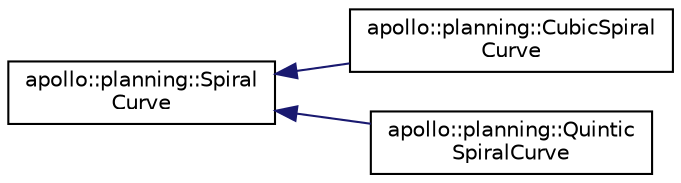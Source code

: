digraph "Graphical Class Hierarchy"
{
  edge [fontname="Helvetica",fontsize="10",labelfontname="Helvetica",labelfontsize="10"];
  node [fontname="Helvetica",fontsize="10",shape=record];
  rankdir="LR";
  Node1 [label="apollo::planning::Spiral\lCurve",height=0.2,width=0.4,color="black", fillcolor="white", style="filled",URL="$classapollo_1_1planning_1_1SpiralCurve.html"];
  Node1 -> Node2 [dir="back",color="midnightblue",fontsize="10",style="solid",fontname="Helvetica"];
  Node2 [label="apollo::planning::CubicSpiral\lCurve",height=0.2,width=0.4,color="black", fillcolor="white", style="filled",URL="$classapollo_1_1planning_1_1CubicSpiralCurve.html"];
  Node1 -> Node3 [dir="back",color="midnightblue",fontsize="10",style="solid",fontname="Helvetica"];
  Node3 [label="apollo::planning::Quintic\lSpiralCurve",height=0.2,width=0.4,color="black", fillcolor="white", style="filled",URL="$classapollo_1_1planning_1_1QuinticSpiralCurve.html"];
}
